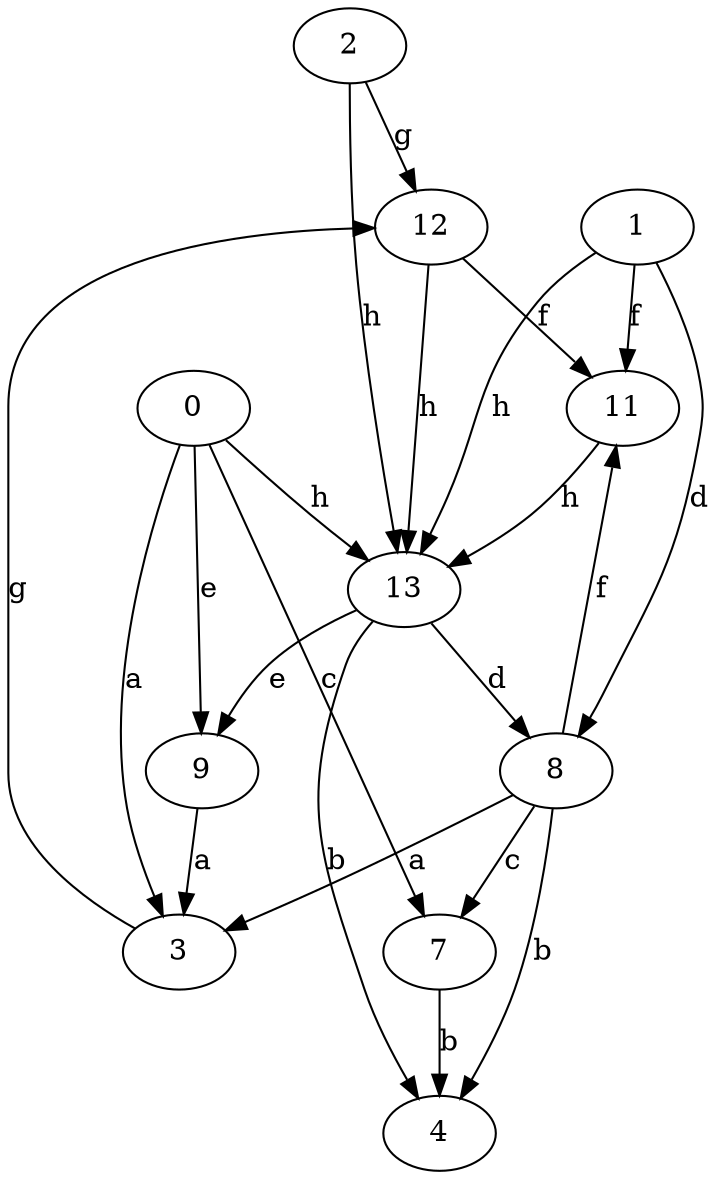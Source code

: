 strict digraph  {
2;
3;
4;
7;
8;
9;
0;
1;
11;
12;
13;
2 -> 12  [label=g];
2 -> 13  [label=h];
3 -> 12  [label=g];
7 -> 4  [label=b];
8 -> 3  [label=a];
8 -> 4  [label=b];
8 -> 7  [label=c];
8 -> 11  [label=f];
9 -> 3  [label=a];
0 -> 3  [label=a];
0 -> 7  [label=c];
0 -> 9  [label=e];
0 -> 13  [label=h];
1 -> 8  [label=d];
1 -> 11  [label=f];
1 -> 13  [label=h];
11 -> 13  [label=h];
12 -> 11  [label=f];
12 -> 13  [label=h];
13 -> 4  [label=b];
13 -> 8  [label=d];
13 -> 9  [label=e];
}
